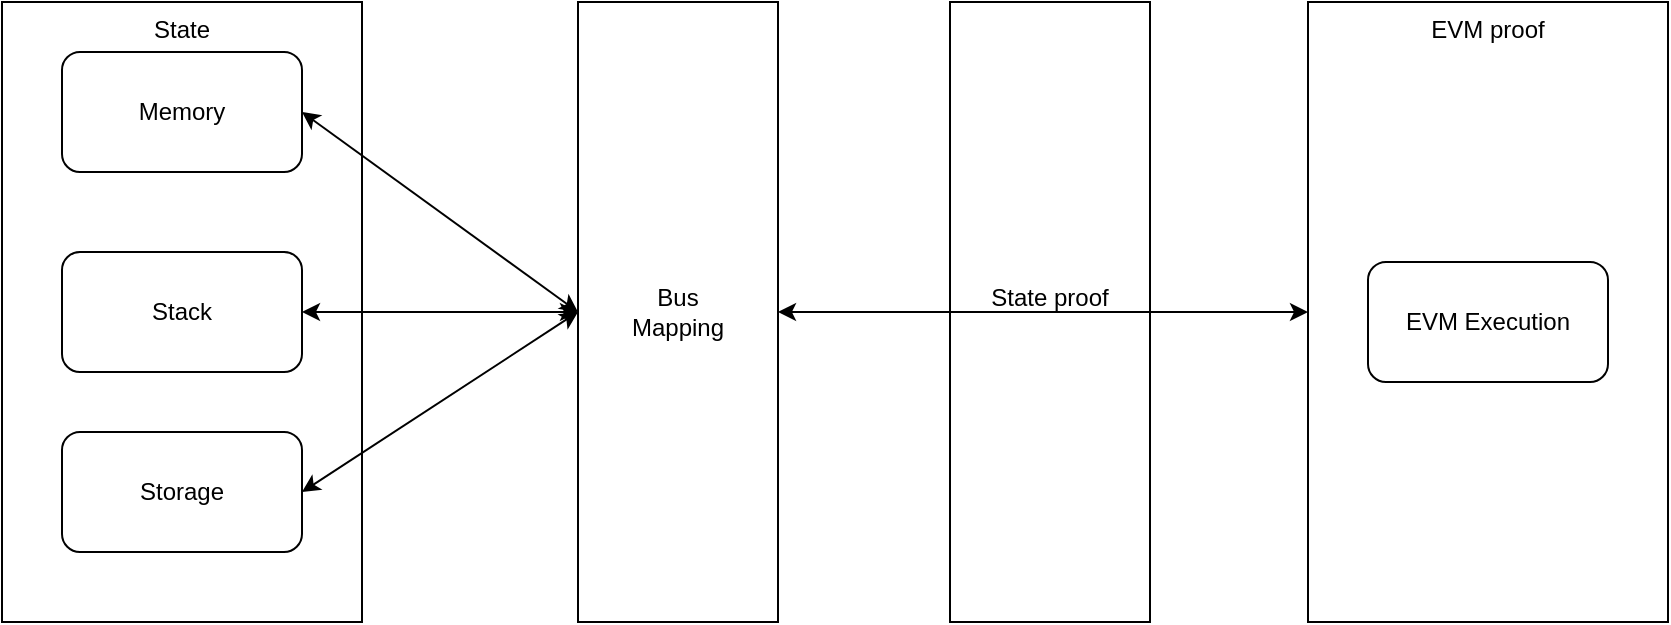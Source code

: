 <mxfile>
    <diagram id="dWQrPFqqepknRzr2hh-L" name="Page-1">
        <mxGraphModel dx="1093" dy="238" grid="1" gridSize="10" guides="1" tooltips="1" connect="1" arrows="1" fold="1" page="1" pageScale="1" pageWidth="850" pageHeight="1100" math="0" shadow="0">
            <root>
                <mxCell id="0"/>
                <mxCell id="1" parent="0"/>
                <mxCell id="3" value="State" style="rounded=0;whiteSpace=wrap;html=1;verticalAlign=top;" vertex="1" parent="1">
                    <mxGeometry x="47" y="110" width="180" height="310" as="geometry"/>
                </mxCell>
                <mxCell id="16" style="edgeStyle=none;html=1;exitX=1;exitY=0.5;exitDx=0;exitDy=0;entryX=0;entryY=0.5;entryDx=0;entryDy=0;startArrow=classic;startFill=1;" edge="1" parent="1" source="4" target="7">
                    <mxGeometry relative="1" as="geometry"/>
                </mxCell>
                <mxCell id="4" value="Memory" style="rounded=1;whiteSpace=wrap;html=1;" vertex="1" parent="1">
                    <mxGeometry x="77" y="135" width="120" height="60" as="geometry"/>
                </mxCell>
                <mxCell id="18" style="edgeStyle=none;html=1;exitX=1;exitY=0.5;exitDx=0;exitDy=0;startArrow=classic;startFill=1;" edge="1" parent="1" source="5" target="7">
                    <mxGeometry relative="1" as="geometry"/>
                </mxCell>
                <mxCell id="5" value="Stack" style="rounded=1;whiteSpace=wrap;html=1;" vertex="1" parent="1">
                    <mxGeometry x="77" y="235" width="120" height="60" as="geometry"/>
                </mxCell>
                <mxCell id="19" style="edgeStyle=none;html=1;exitX=1;exitY=0.5;exitDx=0;exitDy=0;entryX=0;entryY=0.5;entryDx=0;entryDy=0;startArrow=classic;startFill=1;" edge="1" parent="1" source="6" target="7">
                    <mxGeometry relative="1" as="geometry">
                        <mxPoint x="310" y="270" as="targetPoint"/>
                    </mxGeometry>
                </mxCell>
                <mxCell id="6" value="Storage" style="rounded=1;whiteSpace=wrap;html=1;" vertex="1" parent="1">
                    <mxGeometry x="77" y="325" width="120" height="60" as="geometry"/>
                </mxCell>
                <mxCell id="7" value="Bus&lt;br&gt;Mapping" style="rounded=0;whiteSpace=wrap;html=1;verticalAlign=middle;" vertex="1" parent="1">
                    <mxGeometry x="335" y="110" width="100" height="310" as="geometry"/>
                </mxCell>
                <mxCell id="11" value="EVM proof" style="rounded=0;whiteSpace=wrap;html=1;verticalAlign=top;" vertex="1" parent="1">
                    <mxGeometry x="700" y="110" width="180" height="310" as="geometry"/>
                </mxCell>
                <mxCell id="13" value="EVM Execution" style="rounded=1;whiteSpace=wrap;html=1;" vertex="1" parent="1">
                    <mxGeometry x="730" y="240" width="120" height="60" as="geometry"/>
                </mxCell>
                <mxCell id="15" value="State proof&lt;br&gt;&lt;br&gt;" style="rounded=0;whiteSpace=wrap;html=1;verticalAlign=middle;" vertex="1" parent="1">
                    <mxGeometry x="521" y="110" width="100" height="310" as="geometry"/>
                </mxCell>
                <mxCell id="20" style="edgeStyle=none;html=1;exitX=1;exitY=0.5;exitDx=0;exitDy=0;entryX=0;entryY=0.5;entryDx=0;entryDy=0;startArrow=classic;startFill=1;" edge="1" parent="1" source="7" target="11">
                    <mxGeometry relative="1" as="geometry"/>
                </mxCell>
            </root>
        </mxGraphModel>
    </diagram>
</mxfile>